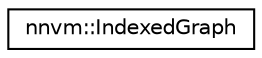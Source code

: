 digraph "Graphical Class Hierarchy"
{
 // LATEX_PDF_SIZE
  edge [fontname="Helvetica",fontsize="10",labelfontname="Helvetica",labelfontsize="10"];
  node [fontname="Helvetica",fontsize="10",shape=record];
  rankdir="LR";
  Node0 [label="nnvm::IndexedGraph",height=0.2,width=0.4,color="black", fillcolor="white", style="filled",URL="$classnnvm_1_1IndexedGraph.html",tooltip="Auxiliary data structure to index a graph. It maps Nodes in the graph to consecutive integers node_id..."];
}
